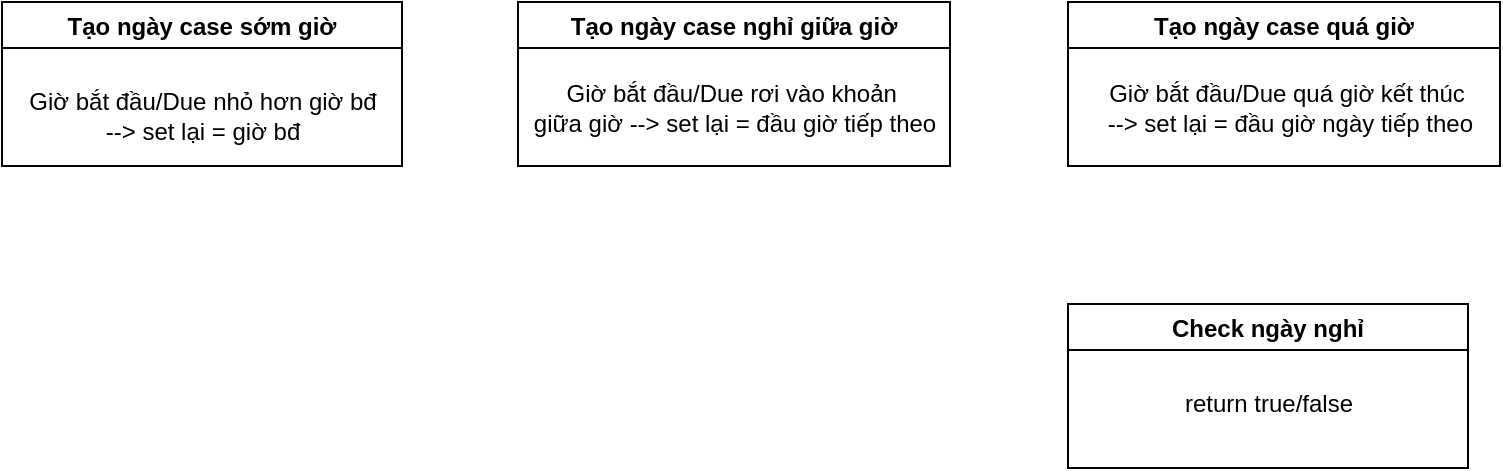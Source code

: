<mxfile version="14.6.1" type="github">
  <diagram id="OuGkJB0mQFKEZ83nDs1o" name="Trang-1">
    <mxGraphModel dx="10304" dy="7122" grid="0" gridSize="10" guides="1" tooltips="1" connect="1" arrows="1" fold="1" page="1" pageScale="1" pageWidth="4681" pageHeight="3300" math="0" shadow="0">
      <root>
        <mxCell id="0" />
        <mxCell id="1" parent="0" />
        <mxCell id="8VdhUzicEKDY-blIBhA6-1" value="Tạo ngày case sớm giờ" style="swimlane;" vertex="1" parent="1">
          <mxGeometry x="-8218" y="-5569" width="200" height="82" as="geometry" />
        </mxCell>
        <mxCell id="8VdhUzicEKDY-blIBhA6-2" value="Giờ bắt đầu/Due nhỏ hơn giờ bđ &lt;br&gt;--&amp;gt; set lại = giờ bđ" style="text;html=1;align=center;verticalAlign=middle;resizable=0;points=[];autosize=1;strokeColor=none;" vertex="1" parent="8VdhUzicEKDY-blIBhA6-1">
          <mxGeometry x="8" y="41" width="184" height="31" as="geometry" />
        </mxCell>
        <mxCell id="8VdhUzicEKDY-blIBhA6-3" value="Tạo ngày case nghỉ giữa giờ" style="swimlane;" vertex="1" parent="1">
          <mxGeometry x="-7960" y="-5569" width="216" height="82" as="geometry" />
        </mxCell>
        <mxCell id="8VdhUzicEKDY-blIBhA6-4" value="Giờ bắt đầu/Due rơi vào khoản&amp;nbsp;&lt;br&gt;giữa giờ --&amp;gt; set lại = đầu giờ tiếp theo" style="text;html=1;align=center;verticalAlign=middle;resizable=0;points=[];autosize=1;strokeColor=none;" vertex="1" parent="8VdhUzicEKDY-blIBhA6-3">
          <mxGeometry x="2.5" y="37" width="211" height="31" as="geometry" />
        </mxCell>
        <mxCell id="8VdhUzicEKDY-blIBhA6-5" value="Tạo ngày case quá giờ" style="swimlane;" vertex="1" parent="1">
          <mxGeometry x="-7685" y="-5569" width="216" height="82" as="geometry" />
        </mxCell>
        <mxCell id="8VdhUzicEKDY-blIBhA6-6" value="Giờ bắt đầu/Due quá giờ kết thúc&lt;br&gt;&amp;nbsp;--&amp;gt; set lại = đầu giờ ngày tiếp theo" style="text;html=1;align=center;verticalAlign=middle;resizable=0;points=[];autosize=1;strokeColor=none;" vertex="1" parent="8VdhUzicEKDY-blIBhA6-5">
          <mxGeometry x="10.5" y="37" width="196" height="31" as="geometry" />
        </mxCell>
        <mxCell id="8VdhUzicEKDY-blIBhA6-7" value="Check ngày nghỉ" style="swimlane;" vertex="1" parent="1">
          <mxGeometry x="-7685" y="-5418" width="200" height="82" as="geometry" />
        </mxCell>
        <mxCell id="8VdhUzicEKDY-blIBhA6-8" value="return true/false" style="text;html=1;align=center;verticalAlign=middle;resizable=0;points=[];autosize=1;strokeColor=none;" vertex="1" parent="8VdhUzicEKDY-blIBhA6-7">
          <mxGeometry x="53" y="41" width="94" height="18" as="geometry" />
        </mxCell>
      </root>
    </mxGraphModel>
  </diagram>
</mxfile>
